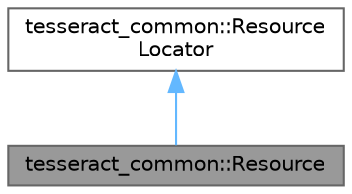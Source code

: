 digraph "tesseract_common::Resource"
{
 // LATEX_PDF_SIZE
  bgcolor="transparent";
  edge [fontname=Helvetica,fontsize=10,labelfontname=Helvetica,labelfontsize=10];
  node [fontname=Helvetica,fontsize=10,shape=box,height=0.2,width=0.4];
  Node1 [label="tesseract_common::Resource",height=0.2,width=0.4,color="gray40", fillcolor="grey60", style="filled", fontcolor="black",tooltip="Represents resource data available from a file or url."];
  Node2 -> Node1 [dir="back",color="steelblue1",style="solid"];
  Node2 [label="tesseract_common::Resource\lLocator",height=0.2,width=0.4,color="gray40", fillcolor="white", style="filled",URL="$d0/de6/classtesseract__common_1_1ResourceLocator.html",tooltip="Abstract class for resource loaders."];
}
